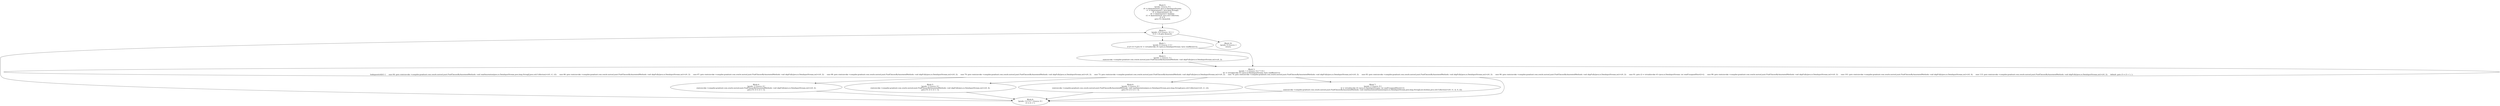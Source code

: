 digraph "unitGraph" {
    "Block 0:
[preds: ] [succs: 9 ]
r0 := @parameter0: java.io.DataInputStream;
r1 := @parameter1: java.lang.String[];
i0 := @parameter2: int;
z0 := @parameter3: boolean;
r2 := @parameter4: java.util.Collection;
i3 = 0;
goto [?= (branch)];
"
    "Block 1:
[preds: 9 ] [succs: 2 3 ]
if z0 == 0 goto b1 = virtualinvoke r0.<java.io.DataInputStream: byte readByte()>();
"
    "Block 2:
[preds: 1 ] [succs: 3 ]
staticinvoke <compiler.graalunit.com.oracle.mxtool.junit.FindClassesByAnnotatedMethods: void skipFully(java.io.DataInputStream,int)>(r0, 2);
"
    "Block 3:
[preds: 1 2 ] [succs: 6 4 7 5 8 ]
b1 = virtualinvoke r0.<java.io.DataInputStream: byte readByte()>();
lookupswitch(b1) {     case 64: goto staticinvoke <compiler.graalunit.com.oracle.mxtool.junit.FindClassesByAnnotatedMethods: void readAnnotation(java.io.DataInputStream,java.lang.String[],java.util.Collection)>(r0, r1, r2);     case 66: goto staticinvoke <compiler.graalunit.com.oracle.mxtool.junit.FindClassesByAnnotatedMethods: void skipFully(java.io.DataInputStream,int)>(r0, 2);     case 67: goto staticinvoke <compiler.graalunit.com.oracle.mxtool.junit.FindClassesByAnnotatedMethods: void skipFully(java.io.DataInputStream,int)>(r0, 2);     case 68: goto staticinvoke <compiler.graalunit.com.oracle.mxtool.junit.FindClassesByAnnotatedMethods: void skipFully(java.io.DataInputStream,int)>(r0, 2);     case 70: goto staticinvoke <compiler.graalunit.com.oracle.mxtool.junit.FindClassesByAnnotatedMethods: void skipFully(java.io.DataInputStream,int)>(r0, 2);     case 73: goto staticinvoke <compiler.graalunit.com.oracle.mxtool.junit.FindClassesByAnnotatedMethods: void skipFully(java.io.DataInputStream,int)>(r0, 2);     case 74: goto staticinvoke <compiler.graalunit.com.oracle.mxtool.junit.FindClassesByAnnotatedMethods: void skipFully(java.io.DataInputStream,int)>(r0, 2);     case 83: goto staticinvoke <compiler.graalunit.com.oracle.mxtool.junit.FindClassesByAnnotatedMethods: void skipFully(java.io.DataInputStream,int)>(r0, 2);     case 90: goto staticinvoke <compiler.graalunit.com.oracle.mxtool.junit.FindClassesByAnnotatedMethods: void skipFully(java.io.DataInputStream,int)>(r0, 2);     case 91: goto i2 = virtualinvoke r0.<java.io.DataInputStream: int readUnsignedShort()>();     case 99: goto staticinvoke <compiler.graalunit.com.oracle.mxtool.junit.FindClassesByAnnotatedMethods: void skipFully(java.io.DataInputStream,int)>(r0, 2);     case 101: goto staticinvoke <compiler.graalunit.com.oracle.mxtool.junit.FindClassesByAnnotatedMethods: void skipFully(java.io.DataInputStream,int)>(r0, 4);     case 115: goto staticinvoke <compiler.graalunit.com.oracle.mxtool.junit.FindClassesByAnnotatedMethods: void skipFully(java.io.DataInputStream,int)>(r0, 2);     default: goto i3 = i3 + 1; };
"
    "Block 4:
[preds: 3 ] [succs: 8 ]
staticinvoke <compiler.graalunit.com.oracle.mxtool.junit.FindClassesByAnnotatedMethods: void skipFully(java.io.DataInputStream,int)>(r0, 2);
goto [?= i3 = i3 + 1];
"
    "Block 5:
[preds: 3 ] [succs: 8 ]
staticinvoke <compiler.graalunit.com.oracle.mxtool.junit.FindClassesByAnnotatedMethods: void skipFully(java.io.DataInputStream,int)>(r0, 4);
goto [?= i3 = i3 + 1];
"
    "Block 6:
[preds: 3 ] [succs: 8 ]
staticinvoke <compiler.graalunit.com.oracle.mxtool.junit.FindClassesByAnnotatedMethods: void readAnnotation(java.io.DataInputStream,java.lang.String[],java.util.Collection)>(r0, r1, r2);
goto [?= i3 = i3 + 1];
"
    "Block 7:
[preds: 3 ] [succs: 8 ]
i2 = virtualinvoke r0.<java.io.DataInputStream: int readUnsignedShort()>();
staticinvoke <compiler.graalunit.com.oracle.mxtool.junit.FindClassesByAnnotatedMethods: void readAnnotationElements(java.io.DataInputStream,java.lang.String[],int,boolean,java.util.Collection)>(r0, r1, i2, 0, r2);
"
    "Block 8:
[preds: 3 4 5 6 7 ] [succs: 9 ]
i3 = i3 + 1;
"
    "Block 9:
[preds: 0 8 ] [succs: 10 1 ]
if i3 < i0 goto (branch);
"
    "Block 10:
[preds: 9 ] [succs: ]
return;
"
    "Block 0:
[preds: ] [succs: 9 ]
r0 := @parameter0: java.io.DataInputStream;
r1 := @parameter1: java.lang.String[];
i0 := @parameter2: int;
z0 := @parameter3: boolean;
r2 := @parameter4: java.util.Collection;
i3 = 0;
goto [?= (branch)];
"->"Block 9:
[preds: 0 8 ] [succs: 10 1 ]
if i3 < i0 goto (branch);
";
    "Block 1:
[preds: 9 ] [succs: 2 3 ]
if z0 == 0 goto b1 = virtualinvoke r0.<java.io.DataInputStream: byte readByte()>();
"->"Block 2:
[preds: 1 ] [succs: 3 ]
staticinvoke <compiler.graalunit.com.oracle.mxtool.junit.FindClassesByAnnotatedMethods: void skipFully(java.io.DataInputStream,int)>(r0, 2);
";
    "Block 1:
[preds: 9 ] [succs: 2 3 ]
if z0 == 0 goto b1 = virtualinvoke r0.<java.io.DataInputStream: byte readByte()>();
"->"Block 3:
[preds: 1 2 ] [succs: 6 4 7 5 8 ]
b1 = virtualinvoke r0.<java.io.DataInputStream: byte readByte()>();
lookupswitch(b1) {     case 64: goto staticinvoke <compiler.graalunit.com.oracle.mxtool.junit.FindClassesByAnnotatedMethods: void readAnnotation(java.io.DataInputStream,java.lang.String[],java.util.Collection)>(r0, r1, r2);     case 66: goto staticinvoke <compiler.graalunit.com.oracle.mxtool.junit.FindClassesByAnnotatedMethods: void skipFully(java.io.DataInputStream,int)>(r0, 2);     case 67: goto staticinvoke <compiler.graalunit.com.oracle.mxtool.junit.FindClassesByAnnotatedMethods: void skipFully(java.io.DataInputStream,int)>(r0, 2);     case 68: goto staticinvoke <compiler.graalunit.com.oracle.mxtool.junit.FindClassesByAnnotatedMethods: void skipFully(java.io.DataInputStream,int)>(r0, 2);     case 70: goto staticinvoke <compiler.graalunit.com.oracle.mxtool.junit.FindClassesByAnnotatedMethods: void skipFully(java.io.DataInputStream,int)>(r0, 2);     case 73: goto staticinvoke <compiler.graalunit.com.oracle.mxtool.junit.FindClassesByAnnotatedMethods: void skipFully(java.io.DataInputStream,int)>(r0, 2);     case 74: goto staticinvoke <compiler.graalunit.com.oracle.mxtool.junit.FindClassesByAnnotatedMethods: void skipFully(java.io.DataInputStream,int)>(r0, 2);     case 83: goto staticinvoke <compiler.graalunit.com.oracle.mxtool.junit.FindClassesByAnnotatedMethods: void skipFully(java.io.DataInputStream,int)>(r0, 2);     case 90: goto staticinvoke <compiler.graalunit.com.oracle.mxtool.junit.FindClassesByAnnotatedMethods: void skipFully(java.io.DataInputStream,int)>(r0, 2);     case 91: goto i2 = virtualinvoke r0.<java.io.DataInputStream: int readUnsignedShort()>();     case 99: goto staticinvoke <compiler.graalunit.com.oracle.mxtool.junit.FindClassesByAnnotatedMethods: void skipFully(java.io.DataInputStream,int)>(r0, 2);     case 101: goto staticinvoke <compiler.graalunit.com.oracle.mxtool.junit.FindClassesByAnnotatedMethods: void skipFully(java.io.DataInputStream,int)>(r0, 4);     case 115: goto staticinvoke <compiler.graalunit.com.oracle.mxtool.junit.FindClassesByAnnotatedMethods: void skipFully(java.io.DataInputStream,int)>(r0, 2);     default: goto i3 = i3 + 1; };
";
    "Block 2:
[preds: 1 ] [succs: 3 ]
staticinvoke <compiler.graalunit.com.oracle.mxtool.junit.FindClassesByAnnotatedMethods: void skipFully(java.io.DataInputStream,int)>(r0, 2);
"->"Block 3:
[preds: 1 2 ] [succs: 6 4 7 5 8 ]
b1 = virtualinvoke r0.<java.io.DataInputStream: byte readByte()>();
lookupswitch(b1) {     case 64: goto staticinvoke <compiler.graalunit.com.oracle.mxtool.junit.FindClassesByAnnotatedMethods: void readAnnotation(java.io.DataInputStream,java.lang.String[],java.util.Collection)>(r0, r1, r2);     case 66: goto staticinvoke <compiler.graalunit.com.oracle.mxtool.junit.FindClassesByAnnotatedMethods: void skipFully(java.io.DataInputStream,int)>(r0, 2);     case 67: goto staticinvoke <compiler.graalunit.com.oracle.mxtool.junit.FindClassesByAnnotatedMethods: void skipFully(java.io.DataInputStream,int)>(r0, 2);     case 68: goto staticinvoke <compiler.graalunit.com.oracle.mxtool.junit.FindClassesByAnnotatedMethods: void skipFully(java.io.DataInputStream,int)>(r0, 2);     case 70: goto staticinvoke <compiler.graalunit.com.oracle.mxtool.junit.FindClassesByAnnotatedMethods: void skipFully(java.io.DataInputStream,int)>(r0, 2);     case 73: goto staticinvoke <compiler.graalunit.com.oracle.mxtool.junit.FindClassesByAnnotatedMethods: void skipFully(java.io.DataInputStream,int)>(r0, 2);     case 74: goto staticinvoke <compiler.graalunit.com.oracle.mxtool.junit.FindClassesByAnnotatedMethods: void skipFully(java.io.DataInputStream,int)>(r0, 2);     case 83: goto staticinvoke <compiler.graalunit.com.oracle.mxtool.junit.FindClassesByAnnotatedMethods: void skipFully(java.io.DataInputStream,int)>(r0, 2);     case 90: goto staticinvoke <compiler.graalunit.com.oracle.mxtool.junit.FindClassesByAnnotatedMethods: void skipFully(java.io.DataInputStream,int)>(r0, 2);     case 91: goto i2 = virtualinvoke r0.<java.io.DataInputStream: int readUnsignedShort()>();     case 99: goto staticinvoke <compiler.graalunit.com.oracle.mxtool.junit.FindClassesByAnnotatedMethods: void skipFully(java.io.DataInputStream,int)>(r0, 2);     case 101: goto staticinvoke <compiler.graalunit.com.oracle.mxtool.junit.FindClassesByAnnotatedMethods: void skipFully(java.io.DataInputStream,int)>(r0, 4);     case 115: goto staticinvoke <compiler.graalunit.com.oracle.mxtool.junit.FindClassesByAnnotatedMethods: void skipFully(java.io.DataInputStream,int)>(r0, 2);     default: goto i3 = i3 + 1; };
";
    "Block 3:
[preds: 1 2 ] [succs: 6 4 7 5 8 ]
b1 = virtualinvoke r0.<java.io.DataInputStream: byte readByte()>();
lookupswitch(b1) {     case 64: goto staticinvoke <compiler.graalunit.com.oracle.mxtool.junit.FindClassesByAnnotatedMethods: void readAnnotation(java.io.DataInputStream,java.lang.String[],java.util.Collection)>(r0, r1, r2);     case 66: goto staticinvoke <compiler.graalunit.com.oracle.mxtool.junit.FindClassesByAnnotatedMethods: void skipFully(java.io.DataInputStream,int)>(r0, 2);     case 67: goto staticinvoke <compiler.graalunit.com.oracle.mxtool.junit.FindClassesByAnnotatedMethods: void skipFully(java.io.DataInputStream,int)>(r0, 2);     case 68: goto staticinvoke <compiler.graalunit.com.oracle.mxtool.junit.FindClassesByAnnotatedMethods: void skipFully(java.io.DataInputStream,int)>(r0, 2);     case 70: goto staticinvoke <compiler.graalunit.com.oracle.mxtool.junit.FindClassesByAnnotatedMethods: void skipFully(java.io.DataInputStream,int)>(r0, 2);     case 73: goto staticinvoke <compiler.graalunit.com.oracle.mxtool.junit.FindClassesByAnnotatedMethods: void skipFully(java.io.DataInputStream,int)>(r0, 2);     case 74: goto staticinvoke <compiler.graalunit.com.oracle.mxtool.junit.FindClassesByAnnotatedMethods: void skipFully(java.io.DataInputStream,int)>(r0, 2);     case 83: goto staticinvoke <compiler.graalunit.com.oracle.mxtool.junit.FindClassesByAnnotatedMethods: void skipFully(java.io.DataInputStream,int)>(r0, 2);     case 90: goto staticinvoke <compiler.graalunit.com.oracle.mxtool.junit.FindClassesByAnnotatedMethods: void skipFully(java.io.DataInputStream,int)>(r0, 2);     case 91: goto i2 = virtualinvoke r0.<java.io.DataInputStream: int readUnsignedShort()>();     case 99: goto staticinvoke <compiler.graalunit.com.oracle.mxtool.junit.FindClassesByAnnotatedMethods: void skipFully(java.io.DataInputStream,int)>(r0, 2);     case 101: goto staticinvoke <compiler.graalunit.com.oracle.mxtool.junit.FindClassesByAnnotatedMethods: void skipFully(java.io.DataInputStream,int)>(r0, 4);     case 115: goto staticinvoke <compiler.graalunit.com.oracle.mxtool.junit.FindClassesByAnnotatedMethods: void skipFully(java.io.DataInputStream,int)>(r0, 2);     default: goto i3 = i3 + 1; };
"->"Block 6:
[preds: 3 ] [succs: 8 ]
staticinvoke <compiler.graalunit.com.oracle.mxtool.junit.FindClassesByAnnotatedMethods: void readAnnotation(java.io.DataInputStream,java.lang.String[],java.util.Collection)>(r0, r1, r2);
goto [?= i3 = i3 + 1];
";
    "Block 3:
[preds: 1 2 ] [succs: 6 4 7 5 8 ]
b1 = virtualinvoke r0.<java.io.DataInputStream: byte readByte()>();
lookupswitch(b1) {     case 64: goto staticinvoke <compiler.graalunit.com.oracle.mxtool.junit.FindClassesByAnnotatedMethods: void readAnnotation(java.io.DataInputStream,java.lang.String[],java.util.Collection)>(r0, r1, r2);     case 66: goto staticinvoke <compiler.graalunit.com.oracle.mxtool.junit.FindClassesByAnnotatedMethods: void skipFully(java.io.DataInputStream,int)>(r0, 2);     case 67: goto staticinvoke <compiler.graalunit.com.oracle.mxtool.junit.FindClassesByAnnotatedMethods: void skipFully(java.io.DataInputStream,int)>(r0, 2);     case 68: goto staticinvoke <compiler.graalunit.com.oracle.mxtool.junit.FindClassesByAnnotatedMethods: void skipFully(java.io.DataInputStream,int)>(r0, 2);     case 70: goto staticinvoke <compiler.graalunit.com.oracle.mxtool.junit.FindClassesByAnnotatedMethods: void skipFully(java.io.DataInputStream,int)>(r0, 2);     case 73: goto staticinvoke <compiler.graalunit.com.oracle.mxtool.junit.FindClassesByAnnotatedMethods: void skipFully(java.io.DataInputStream,int)>(r0, 2);     case 74: goto staticinvoke <compiler.graalunit.com.oracle.mxtool.junit.FindClassesByAnnotatedMethods: void skipFully(java.io.DataInputStream,int)>(r0, 2);     case 83: goto staticinvoke <compiler.graalunit.com.oracle.mxtool.junit.FindClassesByAnnotatedMethods: void skipFully(java.io.DataInputStream,int)>(r0, 2);     case 90: goto staticinvoke <compiler.graalunit.com.oracle.mxtool.junit.FindClassesByAnnotatedMethods: void skipFully(java.io.DataInputStream,int)>(r0, 2);     case 91: goto i2 = virtualinvoke r0.<java.io.DataInputStream: int readUnsignedShort()>();     case 99: goto staticinvoke <compiler.graalunit.com.oracle.mxtool.junit.FindClassesByAnnotatedMethods: void skipFully(java.io.DataInputStream,int)>(r0, 2);     case 101: goto staticinvoke <compiler.graalunit.com.oracle.mxtool.junit.FindClassesByAnnotatedMethods: void skipFully(java.io.DataInputStream,int)>(r0, 4);     case 115: goto staticinvoke <compiler.graalunit.com.oracle.mxtool.junit.FindClassesByAnnotatedMethods: void skipFully(java.io.DataInputStream,int)>(r0, 2);     default: goto i3 = i3 + 1; };
"->"Block 4:
[preds: 3 ] [succs: 8 ]
staticinvoke <compiler.graalunit.com.oracle.mxtool.junit.FindClassesByAnnotatedMethods: void skipFully(java.io.DataInputStream,int)>(r0, 2);
goto [?= i3 = i3 + 1];
";
    "Block 3:
[preds: 1 2 ] [succs: 6 4 7 5 8 ]
b1 = virtualinvoke r0.<java.io.DataInputStream: byte readByte()>();
lookupswitch(b1) {     case 64: goto staticinvoke <compiler.graalunit.com.oracle.mxtool.junit.FindClassesByAnnotatedMethods: void readAnnotation(java.io.DataInputStream,java.lang.String[],java.util.Collection)>(r0, r1, r2);     case 66: goto staticinvoke <compiler.graalunit.com.oracle.mxtool.junit.FindClassesByAnnotatedMethods: void skipFully(java.io.DataInputStream,int)>(r0, 2);     case 67: goto staticinvoke <compiler.graalunit.com.oracle.mxtool.junit.FindClassesByAnnotatedMethods: void skipFully(java.io.DataInputStream,int)>(r0, 2);     case 68: goto staticinvoke <compiler.graalunit.com.oracle.mxtool.junit.FindClassesByAnnotatedMethods: void skipFully(java.io.DataInputStream,int)>(r0, 2);     case 70: goto staticinvoke <compiler.graalunit.com.oracle.mxtool.junit.FindClassesByAnnotatedMethods: void skipFully(java.io.DataInputStream,int)>(r0, 2);     case 73: goto staticinvoke <compiler.graalunit.com.oracle.mxtool.junit.FindClassesByAnnotatedMethods: void skipFully(java.io.DataInputStream,int)>(r0, 2);     case 74: goto staticinvoke <compiler.graalunit.com.oracle.mxtool.junit.FindClassesByAnnotatedMethods: void skipFully(java.io.DataInputStream,int)>(r0, 2);     case 83: goto staticinvoke <compiler.graalunit.com.oracle.mxtool.junit.FindClassesByAnnotatedMethods: void skipFully(java.io.DataInputStream,int)>(r0, 2);     case 90: goto staticinvoke <compiler.graalunit.com.oracle.mxtool.junit.FindClassesByAnnotatedMethods: void skipFully(java.io.DataInputStream,int)>(r0, 2);     case 91: goto i2 = virtualinvoke r0.<java.io.DataInputStream: int readUnsignedShort()>();     case 99: goto staticinvoke <compiler.graalunit.com.oracle.mxtool.junit.FindClassesByAnnotatedMethods: void skipFully(java.io.DataInputStream,int)>(r0, 2);     case 101: goto staticinvoke <compiler.graalunit.com.oracle.mxtool.junit.FindClassesByAnnotatedMethods: void skipFully(java.io.DataInputStream,int)>(r0, 4);     case 115: goto staticinvoke <compiler.graalunit.com.oracle.mxtool.junit.FindClassesByAnnotatedMethods: void skipFully(java.io.DataInputStream,int)>(r0, 2);     default: goto i3 = i3 + 1; };
"->"Block 7:
[preds: 3 ] [succs: 8 ]
i2 = virtualinvoke r0.<java.io.DataInputStream: int readUnsignedShort()>();
staticinvoke <compiler.graalunit.com.oracle.mxtool.junit.FindClassesByAnnotatedMethods: void readAnnotationElements(java.io.DataInputStream,java.lang.String[],int,boolean,java.util.Collection)>(r0, r1, i2, 0, r2);
";
    "Block 3:
[preds: 1 2 ] [succs: 6 4 7 5 8 ]
b1 = virtualinvoke r0.<java.io.DataInputStream: byte readByte()>();
lookupswitch(b1) {     case 64: goto staticinvoke <compiler.graalunit.com.oracle.mxtool.junit.FindClassesByAnnotatedMethods: void readAnnotation(java.io.DataInputStream,java.lang.String[],java.util.Collection)>(r0, r1, r2);     case 66: goto staticinvoke <compiler.graalunit.com.oracle.mxtool.junit.FindClassesByAnnotatedMethods: void skipFully(java.io.DataInputStream,int)>(r0, 2);     case 67: goto staticinvoke <compiler.graalunit.com.oracle.mxtool.junit.FindClassesByAnnotatedMethods: void skipFully(java.io.DataInputStream,int)>(r0, 2);     case 68: goto staticinvoke <compiler.graalunit.com.oracle.mxtool.junit.FindClassesByAnnotatedMethods: void skipFully(java.io.DataInputStream,int)>(r0, 2);     case 70: goto staticinvoke <compiler.graalunit.com.oracle.mxtool.junit.FindClassesByAnnotatedMethods: void skipFully(java.io.DataInputStream,int)>(r0, 2);     case 73: goto staticinvoke <compiler.graalunit.com.oracle.mxtool.junit.FindClassesByAnnotatedMethods: void skipFully(java.io.DataInputStream,int)>(r0, 2);     case 74: goto staticinvoke <compiler.graalunit.com.oracle.mxtool.junit.FindClassesByAnnotatedMethods: void skipFully(java.io.DataInputStream,int)>(r0, 2);     case 83: goto staticinvoke <compiler.graalunit.com.oracle.mxtool.junit.FindClassesByAnnotatedMethods: void skipFully(java.io.DataInputStream,int)>(r0, 2);     case 90: goto staticinvoke <compiler.graalunit.com.oracle.mxtool.junit.FindClassesByAnnotatedMethods: void skipFully(java.io.DataInputStream,int)>(r0, 2);     case 91: goto i2 = virtualinvoke r0.<java.io.DataInputStream: int readUnsignedShort()>();     case 99: goto staticinvoke <compiler.graalunit.com.oracle.mxtool.junit.FindClassesByAnnotatedMethods: void skipFully(java.io.DataInputStream,int)>(r0, 2);     case 101: goto staticinvoke <compiler.graalunit.com.oracle.mxtool.junit.FindClassesByAnnotatedMethods: void skipFully(java.io.DataInputStream,int)>(r0, 4);     case 115: goto staticinvoke <compiler.graalunit.com.oracle.mxtool.junit.FindClassesByAnnotatedMethods: void skipFully(java.io.DataInputStream,int)>(r0, 2);     default: goto i3 = i3 + 1; };
"->"Block 5:
[preds: 3 ] [succs: 8 ]
staticinvoke <compiler.graalunit.com.oracle.mxtool.junit.FindClassesByAnnotatedMethods: void skipFully(java.io.DataInputStream,int)>(r0, 4);
goto [?= i3 = i3 + 1];
";
    "Block 3:
[preds: 1 2 ] [succs: 6 4 7 5 8 ]
b1 = virtualinvoke r0.<java.io.DataInputStream: byte readByte()>();
lookupswitch(b1) {     case 64: goto staticinvoke <compiler.graalunit.com.oracle.mxtool.junit.FindClassesByAnnotatedMethods: void readAnnotation(java.io.DataInputStream,java.lang.String[],java.util.Collection)>(r0, r1, r2);     case 66: goto staticinvoke <compiler.graalunit.com.oracle.mxtool.junit.FindClassesByAnnotatedMethods: void skipFully(java.io.DataInputStream,int)>(r0, 2);     case 67: goto staticinvoke <compiler.graalunit.com.oracle.mxtool.junit.FindClassesByAnnotatedMethods: void skipFully(java.io.DataInputStream,int)>(r0, 2);     case 68: goto staticinvoke <compiler.graalunit.com.oracle.mxtool.junit.FindClassesByAnnotatedMethods: void skipFully(java.io.DataInputStream,int)>(r0, 2);     case 70: goto staticinvoke <compiler.graalunit.com.oracle.mxtool.junit.FindClassesByAnnotatedMethods: void skipFully(java.io.DataInputStream,int)>(r0, 2);     case 73: goto staticinvoke <compiler.graalunit.com.oracle.mxtool.junit.FindClassesByAnnotatedMethods: void skipFully(java.io.DataInputStream,int)>(r0, 2);     case 74: goto staticinvoke <compiler.graalunit.com.oracle.mxtool.junit.FindClassesByAnnotatedMethods: void skipFully(java.io.DataInputStream,int)>(r0, 2);     case 83: goto staticinvoke <compiler.graalunit.com.oracle.mxtool.junit.FindClassesByAnnotatedMethods: void skipFully(java.io.DataInputStream,int)>(r0, 2);     case 90: goto staticinvoke <compiler.graalunit.com.oracle.mxtool.junit.FindClassesByAnnotatedMethods: void skipFully(java.io.DataInputStream,int)>(r0, 2);     case 91: goto i2 = virtualinvoke r0.<java.io.DataInputStream: int readUnsignedShort()>();     case 99: goto staticinvoke <compiler.graalunit.com.oracle.mxtool.junit.FindClassesByAnnotatedMethods: void skipFully(java.io.DataInputStream,int)>(r0, 2);     case 101: goto staticinvoke <compiler.graalunit.com.oracle.mxtool.junit.FindClassesByAnnotatedMethods: void skipFully(java.io.DataInputStream,int)>(r0, 4);     case 115: goto staticinvoke <compiler.graalunit.com.oracle.mxtool.junit.FindClassesByAnnotatedMethods: void skipFully(java.io.DataInputStream,int)>(r0, 2);     default: goto i3 = i3 + 1; };
"->"Block 8:
[preds: 3 4 5 6 7 ] [succs: 9 ]
i3 = i3 + 1;
";
    "Block 4:
[preds: 3 ] [succs: 8 ]
staticinvoke <compiler.graalunit.com.oracle.mxtool.junit.FindClassesByAnnotatedMethods: void skipFully(java.io.DataInputStream,int)>(r0, 2);
goto [?= i3 = i3 + 1];
"->"Block 8:
[preds: 3 4 5 6 7 ] [succs: 9 ]
i3 = i3 + 1;
";
    "Block 5:
[preds: 3 ] [succs: 8 ]
staticinvoke <compiler.graalunit.com.oracle.mxtool.junit.FindClassesByAnnotatedMethods: void skipFully(java.io.DataInputStream,int)>(r0, 4);
goto [?= i3 = i3 + 1];
"->"Block 8:
[preds: 3 4 5 6 7 ] [succs: 9 ]
i3 = i3 + 1;
";
    "Block 6:
[preds: 3 ] [succs: 8 ]
staticinvoke <compiler.graalunit.com.oracle.mxtool.junit.FindClassesByAnnotatedMethods: void readAnnotation(java.io.DataInputStream,java.lang.String[],java.util.Collection)>(r0, r1, r2);
goto [?= i3 = i3 + 1];
"->"Block 8:
[preds: 3 4 5 6 7 ] [succs: 9 ]
i3 = i3 + 1;
";
    "Block 7:
[preds: 3 ] [succs: 8 ]
i2 = virtualinvoke r0.<java.io.DataInputStream: int readUnsignedShort()>();
staticinvoke <compiler.graalunit.com.oracle.mxtool.junit.FindClassesByAnnotatedMethods: void readAnnotationElements(java.io.DataInputStream,java.lang.String[],int,boolean,java.util.Collection)>(r0, r1, i2, 0, r2);
"->"Block 8:
[preds: 3 4 5 6 7 ] [succs: 9 ]
i3 = i3 + 1;
";
    "Block 8:
[preds: 3 4 5 6 7 ] [succs: 9 ]
i3 = i3 + 1;
"->"Block 9:
[preds: 0 8 ] [succs: 10 1 ]
if i3 < i0 goto (branch);
";
    "Block 9:
[preds: 0 8 ] [succs: 10 1 ]
if i3 < i0 goto (branch);
"->"Block 10:
[preds: 9 ] [succs: ]
return;
";
    "Block 9:
[preds: 0 8 ] [succs: 10 1 ]
if i3 < i0 goto (branch);
"->"Block 1:
[preds: 9 ] [succs: 2 3 ]
if z0 == 0 goto b1 = virtualinvoke r0.<java.io.DataInputStream: byte readByte()>();
";
}
